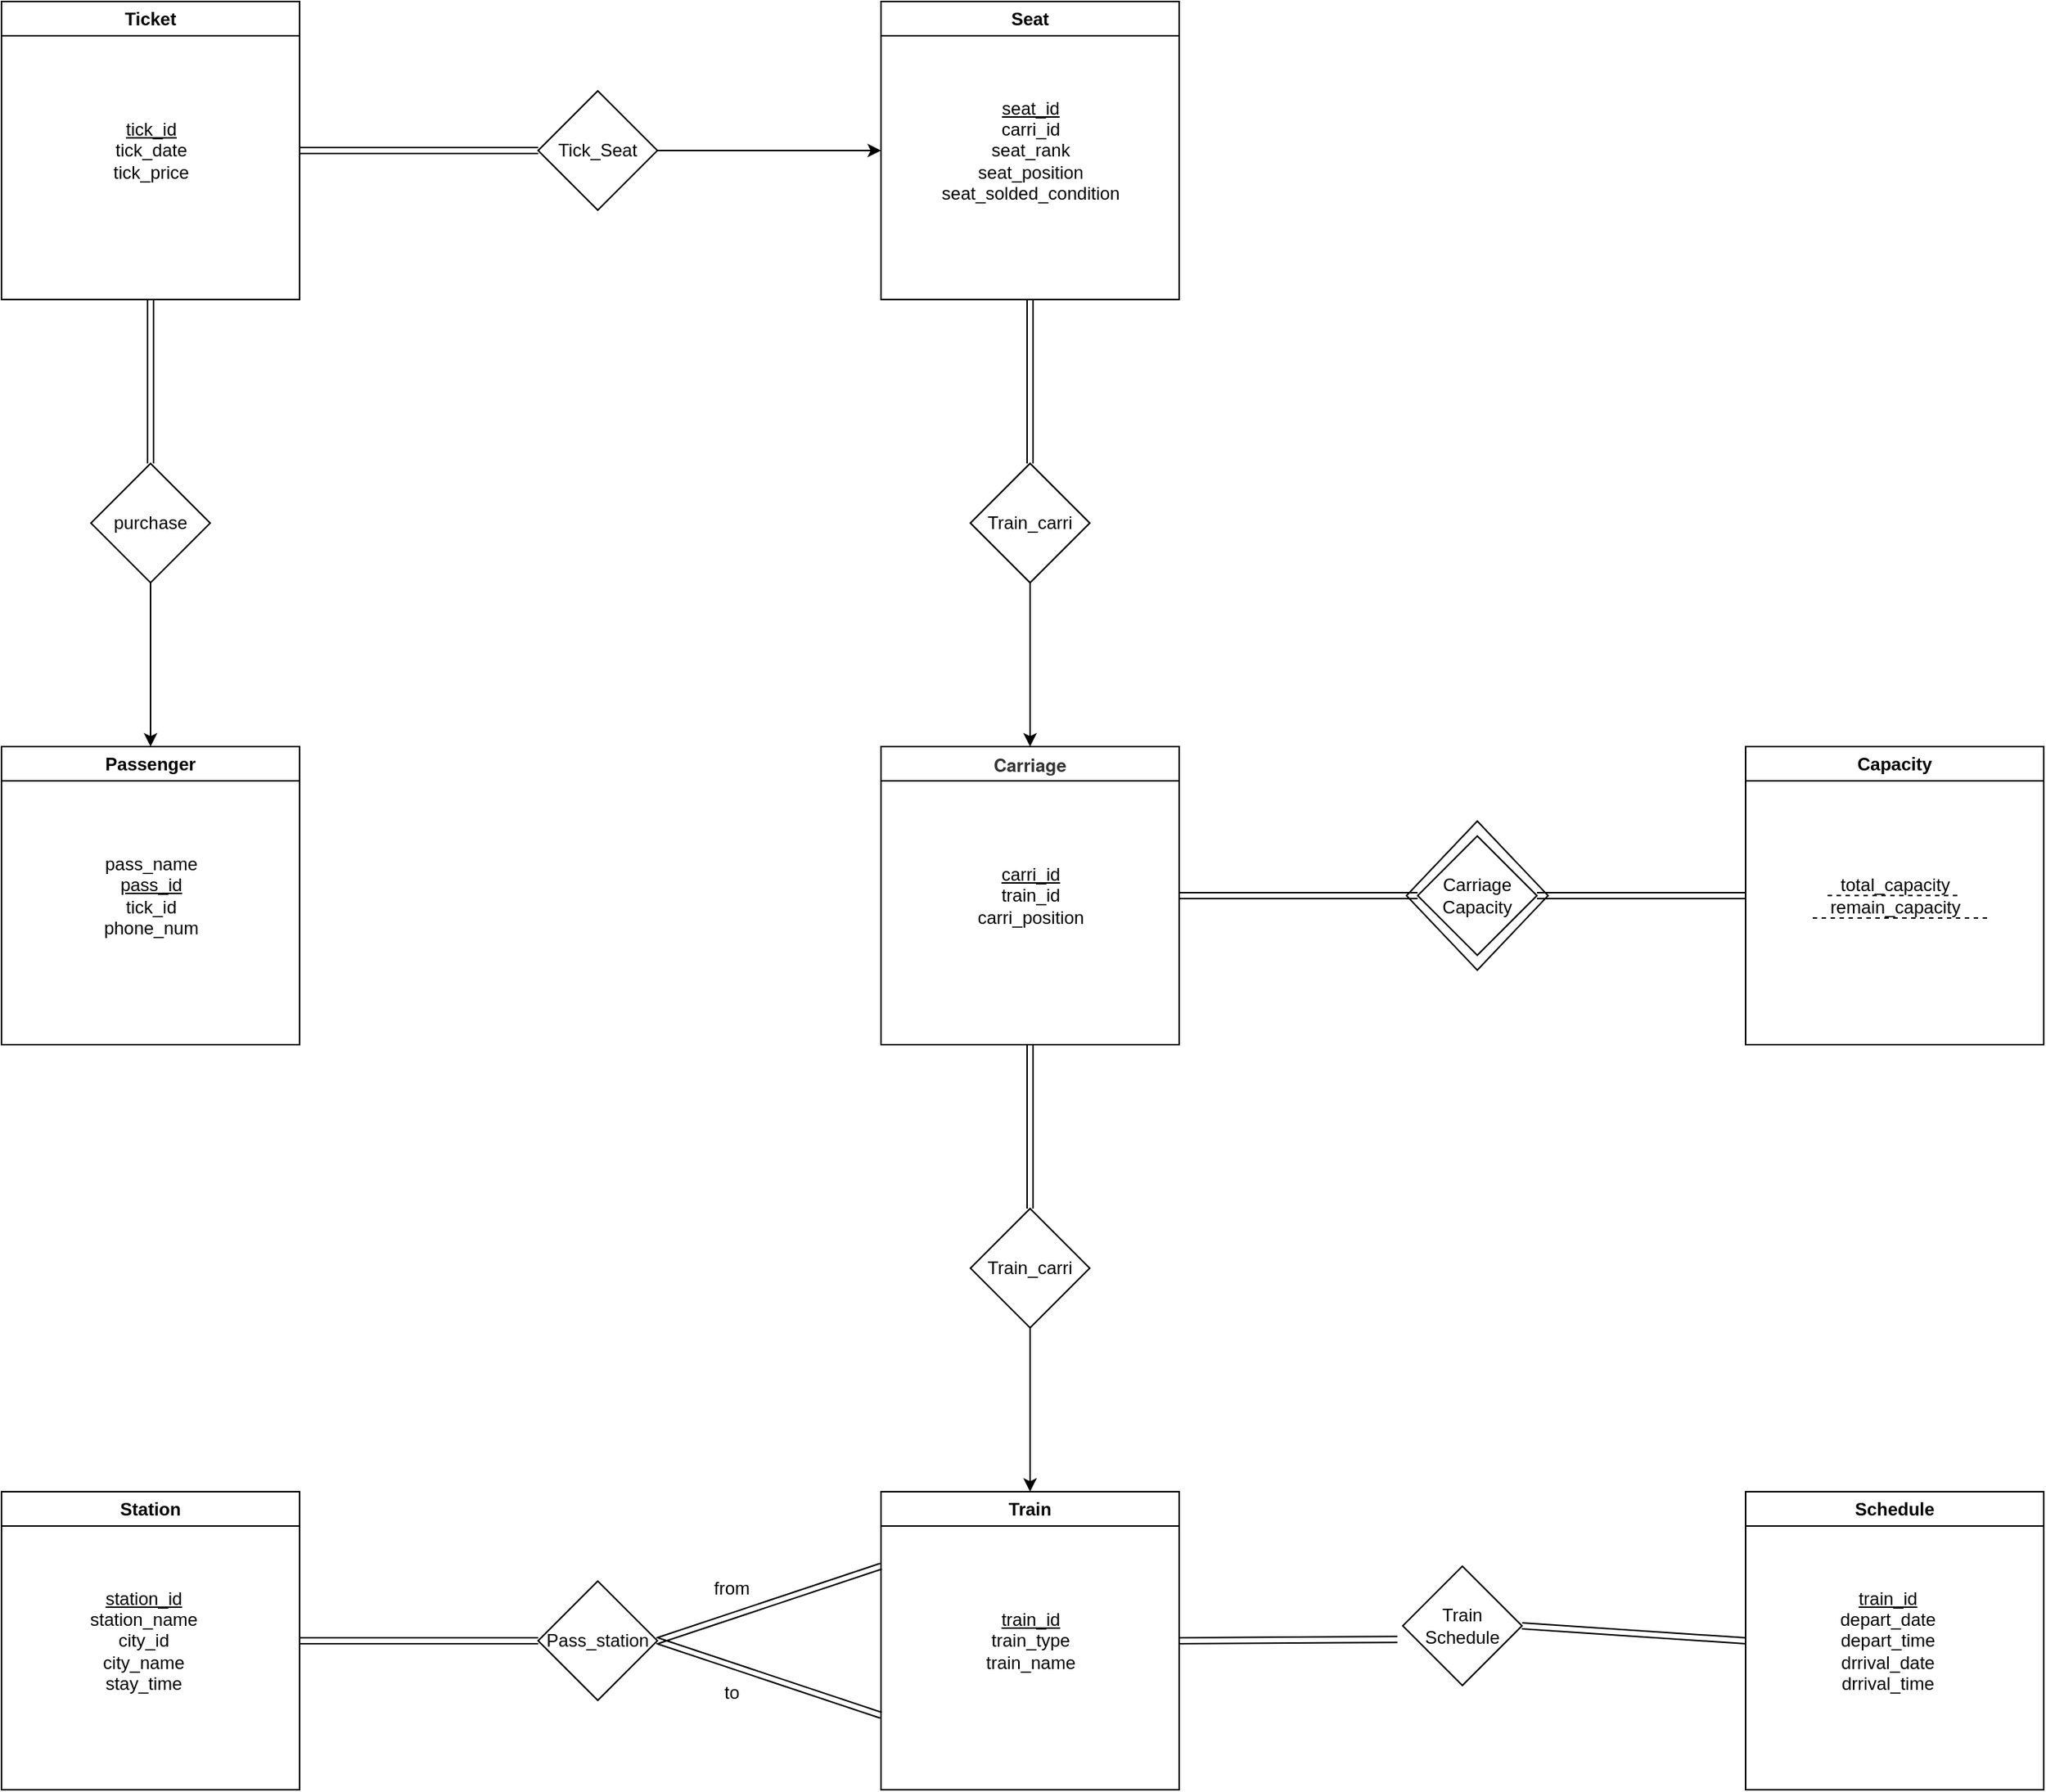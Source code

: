 <mxfile version="24.2.3" type="github">
  <diagram name="第 1 页" id="hInt5XHzuoEXawhpXhRr">
    <mxGraphModel dx="1999" dy="1933" grid="1" gridSize="10" guides="1" tooltips="1" connect="1" arrows="1" fold="1" page="1" pageScale="1" pageWidth="827" pageHeight="1169" math="0" shadow="0">
      <root>
        <mxCell id="0" />
        <mxCell id="1" parent="0" />
        <mxCell id="BEQevv2qPvMBmWGRxQh5-28" value="" style="rhombus;whiteSpace=wrap;html=1;" vertex="1" parent="1">
          <mxGeometry x="352.5" y="-510" width="95" height="100" as="geometry" />
        </mxCell>
        <mxCell id="BEQevv2qPvMBmWGRxQh5-8" value="Carriage&lt;br&gt;Capacity" style="rhombus;whiteSpace=wrap;html=1;" vertex="1" parent="1">
          <mxGeometry x="360" y="-500" width="80" height="80" as="geometry" />
        </mxCell>
        <mxCell id="V-k-W5zo22chNTCzZe3u-2" value="Schedule" style="swimlane;whiteSpace=wrap;html=1;startSize=23;" parent="1" vertex="1">
          <mxGeometry x="580" y="-60" width="200" height="200" as="geometry" />
        </mxCell>
        <mxCell id="BEQevv2qPvMBmWGRxQh5-14" value="&lt;u&gt;train_id&lt;/u&gt;&lt;br&gt;depart_date&lt;br&gt;depart_time&lt;br&gt;drrival_date&lt;br&gt;drrival_time" style="text;html=1;align=center;verticalAlign=middle;resizable=0;points=[];autosize=1;strokeColor=none;fillColor=none;" vertex="1" parent="V-k-W5zo22chNTCzZe3u-2">
          <mxGeometry x="45" y="50" width="100" height="100" as="geometry" />
        </mxCell>
        <mxCell id="V-k-W5zo22chNTCzZe3u-4" value="Passenger" style="swimlane;whiteSpace=wrap;html=1;startSize=23;" parent="1" vertex="1">
          <mxGeometry x="-590" y="-560" width="200" height="200" as="geometry" />
        </mxCell>
        <mxCell id="V-k-W5zo22chNTCzZe3u-25" value="pass_name&lt;div&gt;&lt;u&gt;pass_id&lt;/u&gt;&lt;br&gt;tick_id&lt;br&gt;phone_num&lt;br&gt;&lt;/div&gt;" style="text;html=1;align=center;verticalAlign=middle;resizable=0;points=[];autosize=1;strokeColor=none;fillColor=none;" parent="V-k-W5zo22chNTCzZe3u-4" vertex="1">
          <mxGeometry x="50" y="60" width="100" height="80" as="geometry" />
        </mxCell>
        <mxCell id="V-k-W5zo22chNTCzZe3u-5" value="Ticket" style="swimlane;whiteSpace=wrap;html=1;startSize=23;" parent="1" vertex="1">
          <mxGeometry x="-590" y="-1060" width="200" height="200" as="geometry" />
        </mxCell>
        <mxCell id="V-k-W5zo22chNTCzZe3u-27" value="&lt;div&gt;&lt;u&gt;tick_id&lt;br&gt;&lt;/u&gt;tick_date&lt;br&gt;tick_price&lt;/div&gt;" style="text;html=1;align=center;verticalAlign=middle;resizable=0;points=[];autosize=1;strokeColor=none;fillColor=none;" parent="V-k-W5zo22chNTCzZe3u-5" vertex="1">
          <mxGeometry x="60" y="70" width="80" height="60" as="geometry" />
        </mxCell>
        <mxCell id="V-k-W5zo22chNTCzZe3u-6" value="Seat" style="swimlane;whiteSpace=wrap;html=1;startSize=23;" parent="1" vertex="1">
          <mxGeometry y="-1060" width="200" height="200" as="geometry" />
        </mxCell>
        <mxCell id="V-k-W5zo22chNTCzZe3u-33" value="&lt;div&gt;&lt;u&gt;seat_id&lt;/u&gt;&lt;br&gt;carri_id&lt;br&gt;seat_rank&lt;br&gt;seat_position&lt;br&gt;seat_solded_condition&lt;/div&gt;" style="text;html=1;align=center;verticalAlign=middle;resizable=0;points=[];autosize=1;strokeColor=none;fillColor=none;" parent="V-k-W5zo22chNTCzZe3u-6" vertex="1">
          <mxGeometry x="20" y="50" width="160" height="100" as="geometry" />
        </mxCell>
        <mxCell id="V-k-W5zo22chNTCzZe3u-7" value="Train" style="swimlane;whiteSpace=wrap;html=1;startSize=23;" parent="1" vertex="1">
          <mxGeometry y="-60" width="200" height="200" as="geometry" />
        </mxCell>
        <mxCell id="V-k-W5zo22chNTCzZe3u-34" value="&lt;u&gt;train_id&lt;/u&gt;&lt;br&gt;train_type&lt;br&gt;train_name" style="text;html=1;align=center;verticalAlign=middle;resizable=0;points=[];autosize=1;strokeColor=none;fillColor=none;" parent="V-k-W5zo22chNTCzZe3u-7" vertex="1">
          <mxGeometry x="55" y="70" width="90" height="60" as="geometry" />
        </mxCell>
        <mxCell id="BEQevv2qPvMBmWGRxQh5-1" style="edgeStyle=orthogonalEdgeStyle;rounded=0;orthogonalLoop=1;jettySize=auto;html=1;exitX=0.5;exitY=1;exitDx=0;exitDy=0;entryX=0.5;entryY=0;entryDx=0;entryDy=0;" edge="1" parent="1" source="V-k-W5zo22chNTCzZe3u-9" target="V-k-W5zo22chNTCzZe3u-4">
          <mxGeometry relative="1" as="geometry" />
        </mxCell>
        <mxCell id="V-k-W5zo22chNTCzZe3u-9" value="purchase" style="rhombus;whiteSpace=wrap;html=1;" parent="1" vertex="1">
          <mxGeometry x="-530" y="-750" width="80" height="80" as="geometry" />
        </mxCell>
        <mxCell id="BEQevv2qPvMBmWGRxQh5-7" style="edgeStyle=orthogonalEdgeStyle;rounded=0;orthogonalLoop=1;jettySize=auto;html=1;exitX=1;exitY=0.5;exitDx=0;exitDy=0;entryX=0;entryY=0.5;entryDx=0;entryDy=0;" edge="1" parent="1" source="V-k-W5zo22chNTCzZe3u-10" target="V-k-W5zo22chNTCzZe3u-6">
          <mxGeometry relative="1" as="geometry" />
        </mxCell>
        <mxCell id="V-k-W5zo22chNTCzZe3u-10" value="Tick_Seat" style="rhombus;whiteSpace=wrap;html=1;" parent="1" vertex="1">
          <mxGeometry x="-230" y="-1000" width="80" height="80" as="geometry" />
        </mxCell>
        <mxCell id="V-k-W5zo22chNTCzZe3u-11" value="" style="rhombus;whiteSpace=wrap;html=1;" parent="1" vertex="1">
          <mxGeometry x="60" y="-750" width="80" height="80" as="geometry" />
        </mxCell>
        <mxCell id="V-k-W5zo22chNTCzZe3u-13" value="Capacity" style="swimlane;whiteSpace=wrap;html=1;startSize=23;" parent="1" vertex="1">
          <mxGeometry x="580" y="-560" width="200" height="200" as="geometry" />
        </mxCell>
        <mxCell id="BEQevv2qPvMBmWGRxQh5-13" value="total_capacity&lt;br&gt;remain_capacity" style="text;html=1;align=center;verticalAlign=middle;resizable=0;points=[];autosize=1;strokeColor=none;fillColor=none;" vertex="1" parent="V-k-W5zo22chNTCzZe3u-13">
          <mxGeometry x="35" y="75" width="130" height="50" as="geometry" />
        </mxCell>
        <mxCell id="BEQevv2qPvMBmWGRxQh5-31" value="" style="endArrow=none;dashed=1;html=1;rounded=0;" edge="1" parent="V-k-W5zo22chNTCzZe3u-13">
          <mxGeometry width="50" height="50" relative="1" as="geometry">
            <mxPoint x="55" y="99.83" as="sourcePoint" />
            <mxPoint x="145" y="99.83" as="targetPoint" />
          </mxGeometry>
        </mxCell>
        <mxCell id="BEQevv2qPvMBmWGRxQh5-32" value="" style="endArrow=none;dashed=1;html=1;rounded=0;" edge="1" parent="V-k-W5zo22chNTCzZe3u-13">
          <mxGeometry width="50" height="50" relative="1" as="geometry">
            <mxPoint x="45" y="115" as="sourcePoint" />
            <mxPoint x="165" y="115" as="targetPoint" />
          </mxGeometry>
        </mxCell>
        <mxCell id="V-k-W5zo22chNTCzZe3u-35" value="&lt;span style=&quot;color: rgb(51, 51, 51); font-family: &amp;quot;Helvetica Neue&amp;quot;, Helvetica, Arial, &amp;quot;PingFang SC&amp;quot;, &amp;quot;Hiragino Sans GB&amp;quot;, &amp;quot;Microsoft YaHei&amp;quot;, &amp;quot;WenQuanYi Micro Hei&amp;quot;, sans-serif; text-align: start; background-color: rgb(255, 255, 255);&quot;&gt;Carriage&lt;/span&gt;" style="swimlane;whiteSpace=wrap;html=1;startSize=23;" parent="1" vertex="1">
          <mxGeometry y="-560" width="200" height="200" as="geometry" />
        </mxCell>
        <mxCell id="V-k-W5zo22chNTCzZe3u-36" value="&lt;u&gt;carri_id&lt;br&gt;&lt;/u&gt;train_id&lt;br&gt;carri_position" style="text;html=1;align=center;verticalAlign=middle;resizable=0;points=[];autosize=1;strokeColor=none;fillColor=none;" parent="V-k-W5zo22chNTCzZe3u-35" vertex="1">
          <mxGeometry x="45" y="70" width="110" height="60" as="geometry" />
        </mxCell>
        <mxCell id="V-k-W5zo22chNTCzZe3u-37" value="Train_carri" style="rhombus;whiteSpace=wrap;html=1;" parent="1" vertex="1">
          <mxGeometry x="60" y="-250" width="80" height="80" as="geometry" />
        </mxCell>
        <mxCell id="V-k-W5zo22chNTCzZe3u-40" value="" style="shape=link;html=1;rounded=0;exitX=0.5;exitY=0;exitDx=0;exitDy=0;entryX=0.5;entryY=1;entryDx=0;entryDy=0;" parent="1" source="V-k-W5zo22chNTCzZe3u-37" target="V-k-W5zo22chNTCzZe3u-35" edge="1">
          <mxGeometry width="100" relative="1" as="geometry">
            <mxPoint x="-10" y="-340" as="sourcePoint" />
            <mxPoint x="90" y="-340" as="targetPoint" />
          </mxGeometry>
        </mxCell>
        <mxCell id="V-k-W5zo22chNTCzZe3u-43" value="" style="endArrow=classic;html=1;rounded=0;entryX=0.5;entryY=0;entryDx=0;entryDy=0;" parent="1" target="V-k-W5zo22chNTCzZe3u-7" edge="1">
          <mxGeometry width="50" height="50" relative="1" as="geometry">
            <mxPoint x="100" y="-170" as="sourcePoint" />
            <mxPoint x="40" y="-220" as="targetPoint" />
          </mxGeometry>
        </mxCell>
        <mxCell id="V-k-W5zo22chNTCzZe3u-44" value="Train_carri" style="rhombus;whiteSpace=wrap;html=1;" parent="1" vertex="1">
          <mxGeometry x="60" y="-750" width="80" height="80" as="geometry" />
        </mxCell>
        <mxCell id="V-k-W5zo22chNTCzZe3u-45" value="" style="shape=link;html=1;rounded=0;exitX=0.5;exitY=0;exitDx=0;exitDy=0;entryX=0.5;entryY=1;entryDx=0;entryDy=0;" parent="1" source="V-k-W5zo22chNTCzZe3u-44" edge="1">
          <mxGeometry width="100" relative="1" as="geometry">
            <mxPoint x="-10" y="-840" as="sourcePoint" />
            <mxPoint x="100" y="-860" as="targetPoint" />
          </mxGeometry>
        </mxCell>
        <mxCell id="V-k-W5zo22chNTCzZe3u-46" value="" style="endArrow=classic;html=1;rounded=0;entryX=0.5;entryY=0;entryDx=0;entryDy=0;" parent="1" edge="1">
          <mxGeometry width="50" height="50" relative="1" as="geometry">
            <mxPoint x="100" y="-670" as="sourcePoint" />
            <mxPoint x="100" y="-560" as="targetPoint" />
          </mxGeometry>
        </mxCell>
        <mxCell id="BEQevv2qPvMBmWGRxQh5-3" value="" style="shape=link;html=1;rounded=0;exitX=0.5;exitY=1;exitDx=0;exitDy=0;entryX=0.5;entryY=0;entryDx=0;entryDy=0;" edge="1" parent="1" source="V-k-W5zo22chNTCzZe3u-5" target="V-k-W5zo22chNTCzZe3u-9">
          <mxGeometry width="100" relative="1" as="geometry">
            <mxPoint x="-340" y="-770" as="sourcePoint" />
            <mxPoint x="-240" y="-770" as="targetPoint" />
          </mxGeometry>
        </mxCell>
        <mxCell id="BEQevv2qPvMBmWGRxQh5-6" value="" style="shape=link;html=1;rounded=0;exitX=1;exitY=0.5;exitDx=0;exitDy=0;entryX=0;entryY=0.5;entryDx=0;entryDy=0;" edge="1" parent="1" source="V-k-W5zo22chNTCzZe3u-5" target="V-k-W5zo22chNTCzZe3u-10">
          <mxGeometry width="100" relative="1" as="geometry">
            <mxPoint x="-280" y="-890" as="sourcePoint" />
            <mxPoint x="-180" y="-890" as="targetPoint" />
          </mxGeometry>
        </mxCell>
        <mxCell id="BEQevv2qPvMBmWGRxQh5-11" value="" style="shape=link;html=1;rounded=0;entryX=0;entryY=0.5;entryDx=0;entryDy=0;exitX=1;exitY=0.5;exitDx=0;exitDy=0;" edge="1" parent="1" source="BEQevv2qPvMBmWGRxQh5-8" target="V-k-W5zo22chNTCzZe3u-13">
          <mxGeometry width="100" relative="1" as="geometry">
            <mxPoint x="230" y="-280" as="sourcePoint" />
            <mxPoint x="380" y="-300" as="targetPoint" />
          </mxGeometry>
        </mxCell>
        <mxCell id="BEQevv2qPvMBmWGRxQh5-12" value="" style="shape=link;html=1;rounded=0;exitX=1;exitY=0.5;exitDx=0;exitDy=0;entryX=0;entryY=0.5;entryDx=0;entryDy=0;" edge="1" parent="1" source="V-k-W5zo22chNTCzZe3u-35" target="BEQevv2qPvMBmWGRxQh5-8">
          <mxGeometry width="100" relative="1" as="geometry">
            <mxPoint x="230" y="-280" as="sourcePoint" />
            <mxPoint x="330" y="-280" as="targetPoint" />
          </mxGeometry>
        </mxCell>
        <mxCell id="BEQevv2qPvMBmWGRxQh5-15" value="Station" style="swimlane;whiteSpace=wrap;html=1;startSize=23;" vertex="1" parent="1">
          <mxGeometry x="-590" y="-60" width="200" height="200" as="geometry">
            <mxRectangle x="-590" y="-60" width="80" height="30" as="alternateBounds" />
          </mxGeometry>
        </mxCell>
        <mxCell id="BEQevv2qPvMBmWGRxQh5-16" value="&lt;u&gt;station_id&lt;br&gt;&lt;/u&gt;station_name&lt;u&gt;&lt;br&gt;&lt;/u&gt;city_id&lt;br&gt;city_name&lt;br&gt;stay_time" style="text;html=1;align=center;verticalAlign=middle;resizable=0;points=[];autosize=1;strokeColor=none;fillColor=none;" vertex="1" parent="BEQevv2qPvMBmWGRxQh5-15">
          <mxGeometry x="40" y="50" width="110" height="100" as="geometry" />
        </mxCell>
        <mxCell id="BEQevv2qPvMBmWGRxQh5-17" value="Pass_station" style="rhombus;whiteSpace=wrap;html=1;" vertex="1" parent="1">
          <mxGeometry x="-230" width="80" height="80" as="geometry" />
        </mxCell>
        <mxCell id="BEQevv2qPvMBmWGRxQh5-20" value="Train&lt;br&gt;Schedule" style="rhombus;whiteSpace=wrap;html=1;" vertex="1" parent="1">
          <mxGeometry x="350" y="-10" width="80" height="80" as="geometry" />
        </mxCell>
        <mxCell id="BEQevv2qPvMBmWGRxQh5-21" value="" style="shape=link;html=1;rounded=0;entryX=-0.045;entryY=0.614;entryDx=0;entryDy=0;exitX=1;exitY=0.5;exitDx=0;exitDy=0;entryPerimeter=0;" edge="1" parent="1" source="V-k-W5zo22chNTCzZe3u-7" target="BEQevv2qPvMBmWGRxQh5-20">
          <mxGeometry width="100" relative="1" as="geometry">
            <mxPoint x="250" y="30" as="sourcePoint" />
            <mxPoint x="250" y="160" as="targetPoint" />
          </mxGeometry>
        </mxCell>
        <mxCell id="BEQevv2qPvMBmWGRxQh5-25" value="" style="shape=link;html=1;rounded=0;entryX=0;entryY=0.5;entryDx=0;entryDy=0;exitX=1;exitY=0.5;exitDx=0;exitDy=0;" edge="1" parent="1" source="BEQevv2qPvMBmWGRxQh5-20" target="V-k-W5zo22chNTCzZe3u-2">
          <mxGeometry width="100" relative="1" as="geometry">
            <mxPoint x="210" y="50" as="sourcePoint" />
            <mxPoint x="356" y="49" as="targetPoint" />
          </mxGeometry>
        </mxCell>
        <mxCell id="BEQevv2qPvMBmWGRxQh5-26" value="" style="shape=link;html=1;rounded=0;entryX=0;entryY=0.25;entryDx=0;entryDy=0;exitX=1;exitY=0.5;exitDx=0;exitDy=0;" edge="1" parent="1" source="BEQevv2qPvMBmWGRxQh5-17" target="V-k-W5zo22chNTCzZe3u-7">
          <mxGeometry width="100" relative="1" as="geometry">
            <mxPoint x="-250" y="-40" as="sourcePoint" />
            <mxPoint x="-150" y="-40" as="targetPoint" />
          </mxGeometry>
        </mxCell>
        <mxCell id="BEQevv2qPvMBmWGRxQh5-27" value="" style="shape=link;html=1;rounded=0;exitX=1;exitY=0.5;exitDx=0;exitDy=0;entryX=0;entryY=0.5;entryDx=0;entryDy=0;" edge="1" parent="1" source="BEQevv2qPvMBmWGRxQh5-15" target="BEQevv2qPvMBmWGRxQh5-17">
          <mxGeometry width="100" relative="1" as="geometry">
            <mxPoint x="-250" y="-40" as="sourcePoint" />
            <mxPoint x="-150" y="-40" as="targetPoint" />
          </mxGeometry>
        </mxCell>
        <mxCell id="BEQevv2qPvMBmWGRxQh5-37" value="" style="shape=link;html=1;rounded=0;entryX=0;entryY=0.75;entryDx=0;entryDy=0;exitX=1;exitY=0.5;exitDx=0;exitDy=0;" edge="1" parent="1" source="BEQevv2qPvMBmWGRxQh5-17" target="V-k-W5zo22chNTCzZe3u-7">
          <mxGeometry width="100" relative="1" as="geometry">
            <mxPoint x="-140" y="50" as="sourcePoint" />
            <mxPoint x="10" as="targetPoint" />
          </mxGeometry>
        </mxCell>
        <mxCell id="BEQevv2qPvMBmWGRxQh5-38" value="from" style="text;html=1;align=center;verticalAlign=middle;whiteSpace=wrap;rounded=0;" vertex="1" parent="1">
          <mxGeometry x="-130" y="-10" width="60" height="30" as="geometry" />
        </mxCell>
        <mxCell id="BEQevv2qPvMBmWGRxQh5-39" value="to" style="text;html=1;align=center;verticalAlign=middle;whiteSpace=wrap;rounded=0;" vertex="1" parent="1">
          <mxGeometry x="-130" y="60" width="60" height="30" as="geometry" />
        </mxCell>
      </root>
    </mxGraphModel>
  </diagram>
</mxfile>
